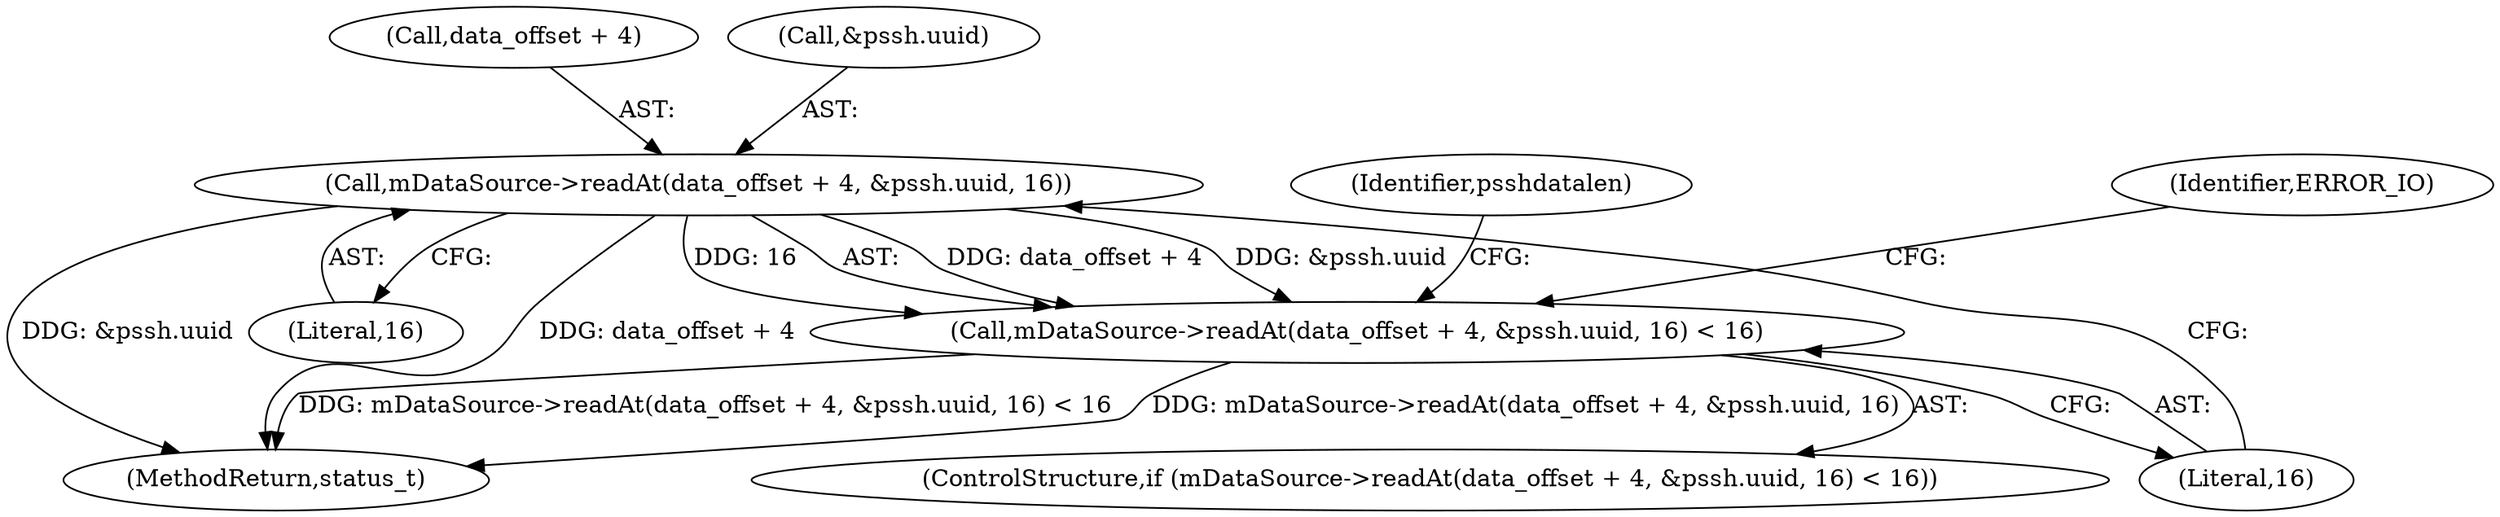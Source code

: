 digraph "0_Android_e7142a0703bc93f75e213e96ebc19000022afed9@API" {
"1001051" [label="(Call,mDataSource->readAt(data_offset + 4, &pssh.uuid, 16))"];
"1001050" [label="(Call,mDataSource->readAt(data_offset + 4, &pssh.uuid, 16) < 16)"];
"1001052" [label="(Call,data_offset + 4)"];
"1001050" [label="(Call,mDataSource->readAt(data_offset + 4, &pssh.uuid, 16) < 16)"];
"1001066" [label="(Identifier,psshdatalen)"];
"1001060" [label="(Literal,16)"];
"1001063" [label="(Identifier,ERROR_IO)"];
"1001059" [label="(Literal,16)"];
"1003275" [label="(MethodReturn,status_t)"];
"1001051" [label="(Call,mDataSource->readAt(data_offset + 4, &pssh.uuid, 16))"];
"1001055" [label="(Call,&pssh.uuid)"];
"1001049" [label="(ControlStructure,if (mDataSource->readAt(data_offset + 4, &pssh.uuid, 16) < 16))"];
"1001051" -> "1001050"  [label="AST: "];
"1001051" -> "1001059"  [label="CFG: "];
"1001052" -> "1001051"  [label="AST: "];
"1001055" -> "1001051"  [label="AST: "];
"1001059" -> "1001051"  [label="AST: "];
"1001060" -> "1001051"  [label="CFG: "];
"1001051" -> "1003275"  [label="DDG: &pssh.uuid"];
"1001051" -> "1003275"  [label="DDG: data_offset + 4"];
"1001051" -> "1001050"  [label="DDG: data_offset + 4"];
"1001051" -> "1001050"  [label="DDG: &pssh.uuid"];
"1001051" -> "1001050"  [label="DDG: 16"];
"1001050" -> "1001049"  [label="AST: "];
"1001050" -> "1001060"  [label="CFG: "];
"1001060" -> "1001050"  [label="AST: "];
"1001063" -> "1001050"  [label="CFG: "];
"1001066" -> "1001050"  [label="CFG: "];
"1001050" -> "1003275"  [label="DDG: mDataSource->readAt(data_offset + 4, &pssh.uuid, 16)"];
"1001050" -> "1003275"  [label="DDG: mDataSource->readAt(data_offset + 4, &pssh.uuid, 16) < 16"];
}
